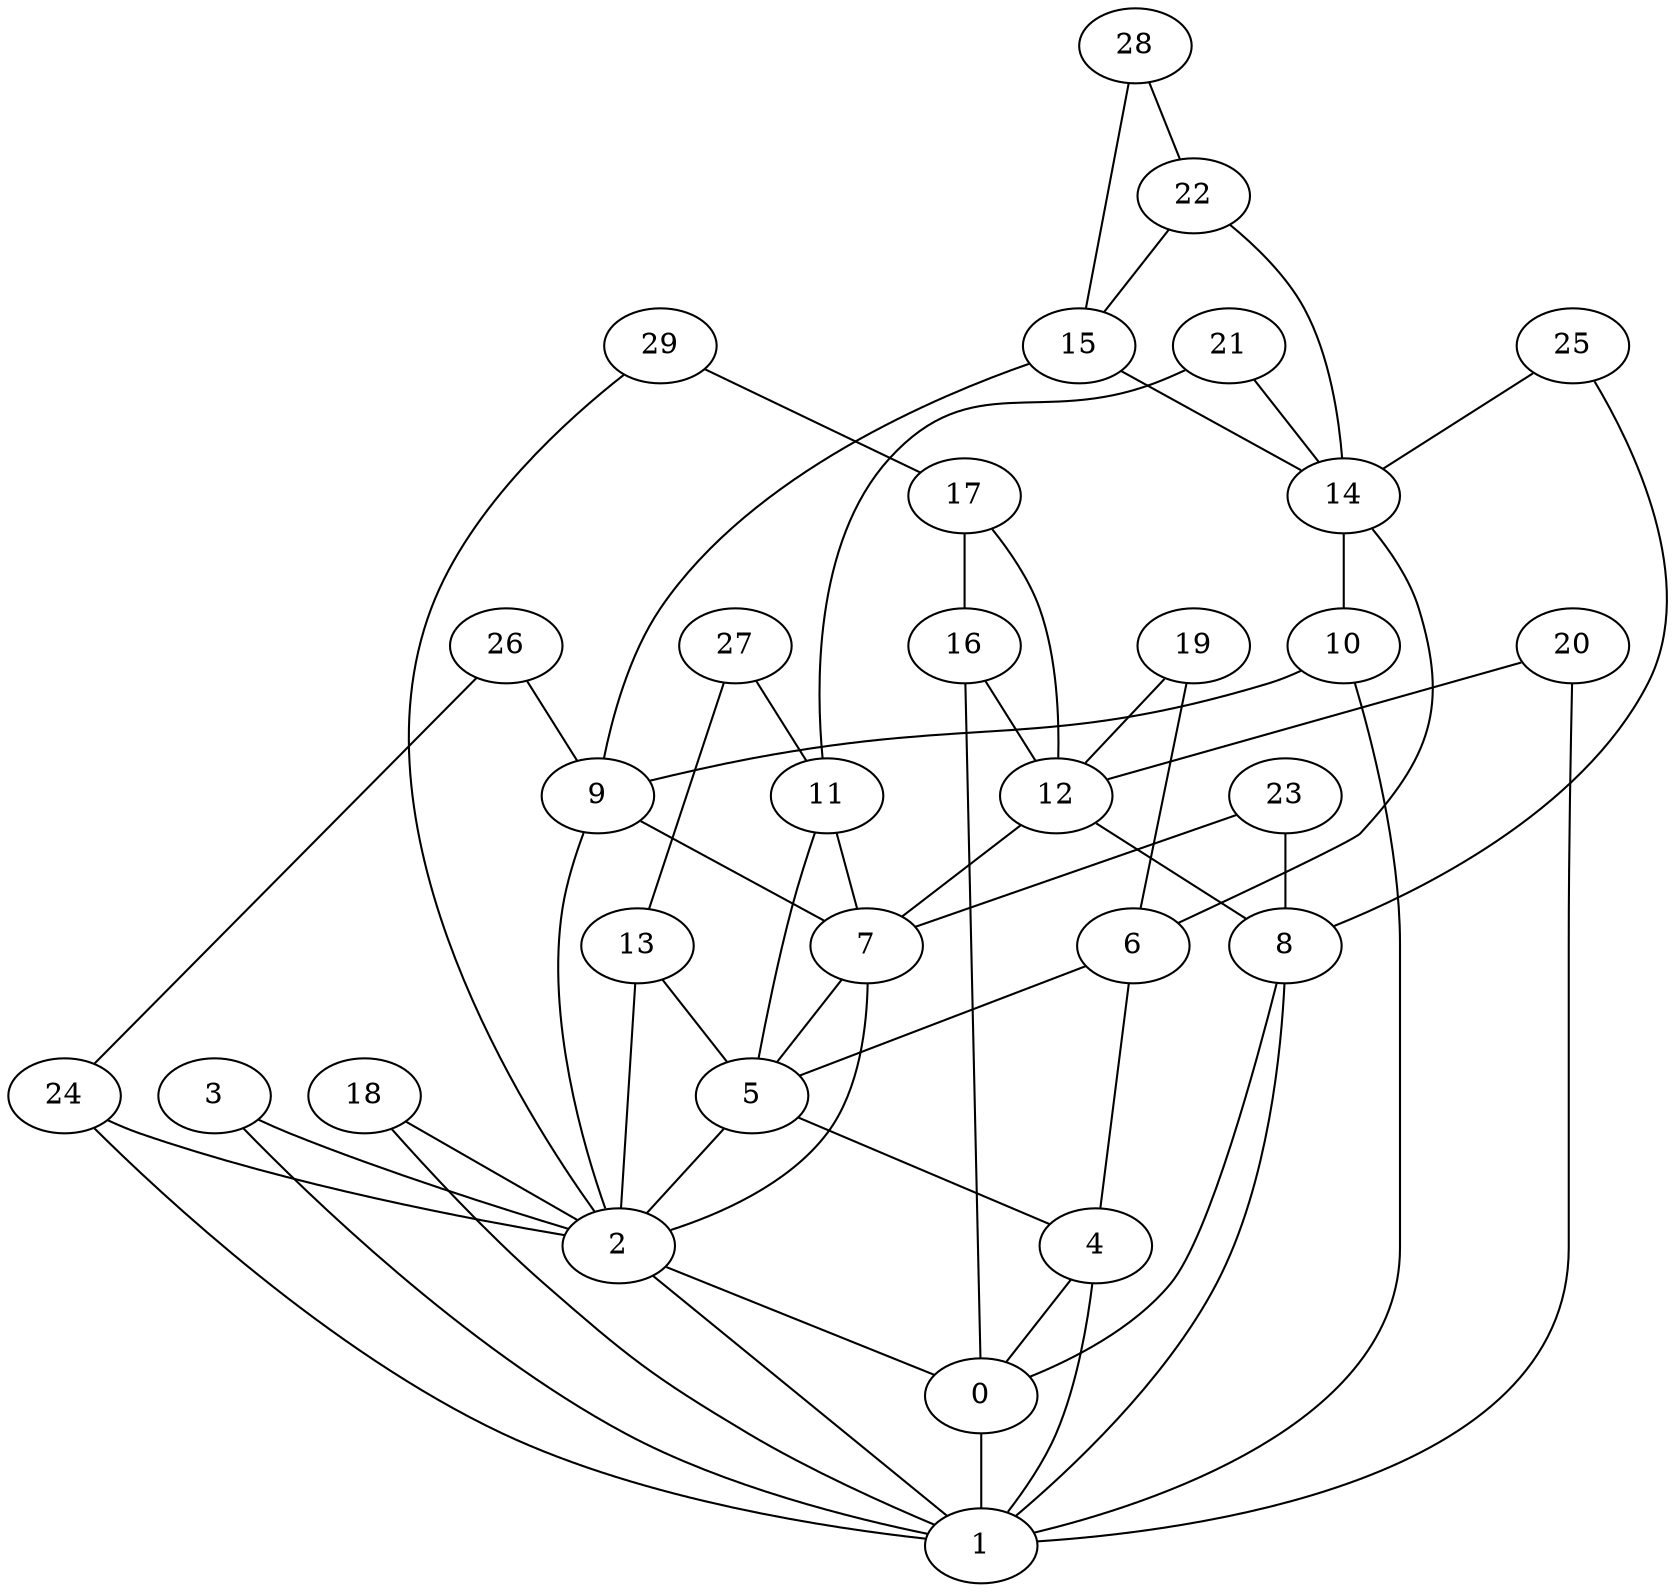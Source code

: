 graph {
    0 -- 1;
    2 -- 1;
    2 -- 0;
    3 -- 2;
    3 -- 1;
    4 -- 0;
    4 -- 1;
    5 -- 2;
    5 -- 4;
    6 -- 5;
    6 -- 4;
    7 -- 2;
    7 -- 5;
    8 -- 1;
    8 -- 0;
    9 -- 7;
    9 -- 2;
    10 -- 9;
    10 -- 1;
    11 -- 7;
    11 -- 5;
    12 -- 7;
    12 -- 8;
    13 -- 2;
    13 -- 5;
    14 -- 6;
    14 -- 10;
    15 -- 9;
    15 -- 14;
    16 -- 0;
    16 -- 12;
    17 -- 12;
    17 -- 16;
    18 -- 1;
    18 -- 2;
    19 -- 6;
    19 -- 12;
    20 -- 12;
    20 -- 1;
    21 -- 11;
    21 -- 14;
    22 -- 14;
    22 -- 15;
    23 -- 8;
    23 -- 7;
    24 -- 1;
    24 -- 2;
    25 -- 14;
    25 -- 8;
    26 -- 24;
    26 -- 9;
    27 -- 11;
    27 -- 13;
    28 -- 15;
    28 -- 22;
    29 -- 2;
    29 -- 17;
}